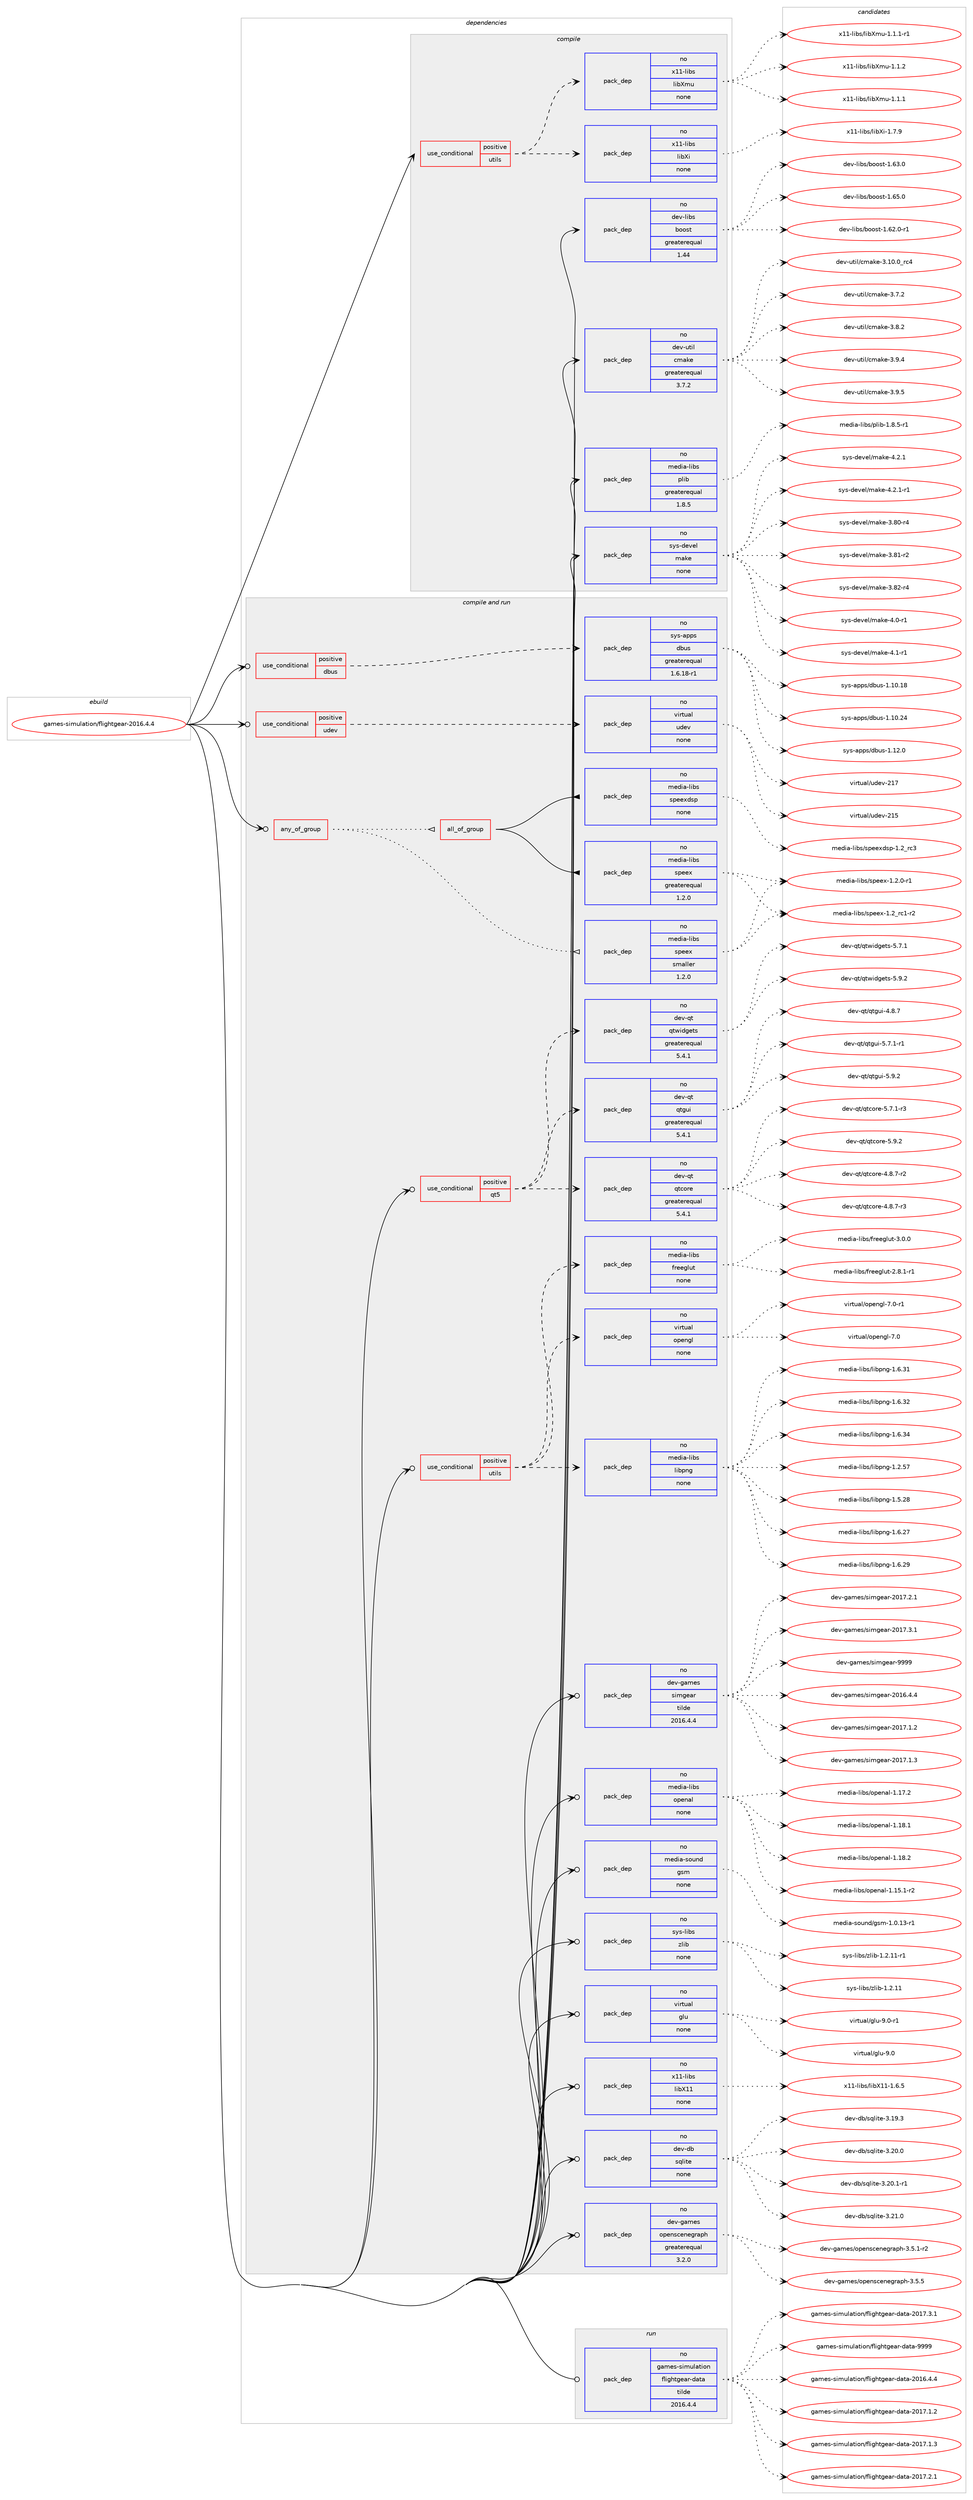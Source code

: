 digraph prolog {

# *************
# Graph options
# *************

newrank=true;
concentrate=true;
compound=true;
graph [rankdir=LR,fontname=Helvetica,fontsize=10,ranksep=1.5];#, ranksep=2.5, nodesep=0.2];
edge  [arrowhead=vee];
node  [fontname=Helvetica,fontsize=10];

# **********
# The ebuild
# **********

subgraph cluster_leftcol {
color=gray;
rank=same;
label=<<i>ebuild</i>>;
id [label="games-simulation/flightgear-2016.4.4", color=red, width=4, href="../games-simulation/flightgear-2016.4.4.svg"];
}

# ****************
# The dependencies
# ****************

subgraph cluster_midcol {
color=gray;
label=<<i>dependencies</i>>;
subgraph cluster_compile {
fillcolor="#eeeeee";
style=filled;
label=<<i>compile</i>>;
subgraph cond81009 {
dependency303236 [label=<<TABLE BORDER="0" CELLBORDER="1" CELLSPACING="0" CELLPADDING="4"><TR><TD ROWSPAN="3" CELLPADDING="10">use_conditional</TD></TR><TR><TD>positive</TD></TR><TR><TD>utils</TD></TR></TABLE>>, shape=none, color=red];
subgraph pack217477 {
dependency303237 [label=<<TABLE BORDER="0" CELLBORDER="1" CELLSPACING="0" CELLPADDING="4" WIDTH="220"><TR><TD ROWSPAN="6" CELLPADDING="30">pack_dep</TD></TR><TR><TD WIDTH="110">no</TD></TR><TR><TD>x11-libs</TD></TR><TR><TD>libXi</TD></TR><TR><TD>none</TD></TR><TR><TD></TD></TR></TABLE>>, shape=none, color=blue];
}
dependency303236:e -> dependency303237:w [weight=20,style="dashed",arrowhead="vee"];
subgraph pack217478 {
dependency303238 [label=<<TABLE BORDER="0" CELLBORDER="1" CELLSPACING="0" CELLPADDING="4" WIDTH="220"><TR><TD ROWSPAN="6" CELLPADDING="30">pack_dep</TD></TR><TR><TD WIDTH="110">no</TD></TR><TR><TD>x11-libs</TD></TR><TR><TD>libXmu</TD></TR><TR><TD>none</TD></TR><TR><TD></TD></TR></TABLE>>, shape=none, color=blue];
}
dependency303236:e -> dependency303238:w [weight=20,style="dashed",arrowhead="vee"];
}
id:e -> dependency303236:w [weight=20,style="solid",arrowhead="vee"];
subgraph pack217479 {
dependency303239 [label=<<TABLE BORDER="0" CELLBORDER="1" CELLSPACING="0" CELLPADDING="4" WIDTH="220"><TR><TD ROWSPAN="6" CELLPADDING="30">pack_dep</TD></TR><TR><TD WIDTH="110">no</TD></TR><TR><TD>dev-libs</TD></TR><TR><TD>boost</TD></TR><TR><TD>greaterequal</TD></TR><TR><TD>1.44</TD></TR></TABLE>>, shape=none, color=blue];
}
id:e -> dependency303239:w [weight=20,style="solid",arrowhead="vee"];
subgraph pack217480 {
dependency303240 [label=<<TABLE BORDER="0" CELLBORDER="1" CELLSPACING="0" CELLPADDING="4" WIDTH="220"><TR><TD ROWSPAN="6" CELLPADDING="30">pack_dep</TD></TR><TR><TD WIDTH="110">no</TD></TR><TR><TD>dev-util</TD></TR><TR><TD>cmake</TD></TR><TR><TD>greaterequal</TD></TR><TR><TD>3.7.2</TD></TR></TABLE>>, shape=none, color=blue];
}
id:e -> dependency303240:w [weight=20,style="solid",arrowhead="vee"];
subgraph pack217481 {
dependency303241 [label=<<TABLE BORDER="0" CELLBORDER="1" CELLSPACING="0" CELLPADDING="4" WIDTH="220"><TR><TD ROWSPAN="6" CELLPADDING="30">pack_dep</TD></TR><TR><TD WIDTH="110">no</TD></TR><TR><TD>media-libs</TD></TR><TR><TD>plib</TD></TR><TR><TD>greaterequal</TD></TR><TR><TD>1.8.5</TD></TR></TABLE>>, shape=none, color=blue];
}
id:e -> dependency303241:w [weight=20,style="solid",arrowhead="vee"];
subgraph pack217482 {
dependency303242 [label=<<TABLE BORDER="0" CELLBORDER="1" CELLSPACING="0" CELLPADDING="4" WIDTH="220"><TR><TD ROWSPAN="6" CELLPADDING="30">pack_dep</TD></TR><TR><TD WIDTH="110">no</TD></TR><TR><TD>sys-devel</TD></TR><TR><TD>make</TD></TR><TR><TD>none</TD></TR><TR><TD></TD></TR></TABLE>>, shape=none, color=blue];
}
id:e -> dependency303242:w [weight=20,style="solid",arrowhead="vee"];
}
subgraph cluster_compileandrun {
fillcolor="#eeeeee";
style=filled;
label=<<i>compile and run</i>>;
subgraph any4696 {
dependency303243 [label=<<TABLE BORDER="0" CELLBORDER="1" CELLSPACING="0" CELLPADDING="4"><TR><TD CELLPADDING="10">any_of_group</TD></TR></TABLE>>, shape=none, color=red];subgraph all57 {
dependency303244 [label=<<TABLE BORDER="0" CELLBORDER="1" CELLSPACING="0" CELLPADDING="4"><TR><TD CELLPADDING="10">all_of_group</TD></TR></TABLE>>, shape=none, color=red];subgraph pack217483 {
dependency303245 [label=<<TABLE BORDER="0" CELLBORDER="1" CELLSPACING="0" CELLPADDING="4" WIDTH="220"><TR><TD ROWSPAN="6" CELLPADDING="30">pack_dep</TD></TR><TR><TD WIDTH="110">no</TD></TR><TR><TD>media-libs</TD></TR><TR><TD>speex</TD></TR><TR><TD>greaterequal</TD></TR><TR><TD>1.2.0</TD></TR></TABLE>>, shape=none, color=blue];
}
dependency303244:e -> dependency303245:w [weight=20,style="solid",arrowhead="inv"];
subgraph pack217484 {
dependency303246 [label=<<TABLE BORDER="0" CELLBORDER="1" CELLSPACING="0" CELLPADDING="4" WIDTH="220"><TR><TD ROWSPAN="6" CELLPADDING="30">pack_dep</TD></TR><TR><TD WIDTH="110">no</TD></TR><TR><TD>media-libs</TD></TR><TR><TD>speexdsp</TD></TR><TR><TD>none</TD></TR><TR><TD></TD></TR></TABLE>>, shape=none, color=blue];
}
dependency303244:e -> dependency303246:w [weight=20,style="solid",arrowhead="inv"];
}
dependency303243:e -> dependency303244:w [weight=20,style="dotted",arrowhead="oinv"];
subgraph pack217485 {
dependency303247 [label=<<TABLE BORDER="0" CELLBORDER="1" CELLSPACING="0" CELLPADDING="4" WIDTH="220"><TR><TD ROWSPAN="6" CELLPADDING="30">pack_dep</TD></TR><TR><TD WIDTH="110">no</TD></TR><TR><TD>media-libs</TD></TR><TR><TD>speex</TD></TR><TR><TD>smaller</TD></TR><TR><TD>1.2.0</TD></TR></TABLE>>, shape=none, color=blue];
}
dependency303243:e -> dependency303247:w [weight=20,style="dotted",arrowhead="oinv"];
}
id:e -> dependency303243:w [weight=20,style="solid",arrowhead="odotvee"];
subgraph cond81010 {
dependency303248 [label=<<TABLE BORDER="0" CELLBORDER="1" CELLSPACING="0" CELLPADDING="4"><TR><TD ROWSPAN="3" CELLPADDING="10">use_conditional</TD></TR><TR><TD>positive</TD></TR><TR><TD>dbus</TD></TR></TABLE>>, shape=none, color=red];
subgraph pack217486 {
dependency303249 [label=<<TABLE BORDER="0" CELLBORDER="1" CELLSPACING="0" CELLPADDING="4" WIDTH="220"><TR><TD ROWSPAN="6" CELLPADDING="30">pack_dep</TD></TR><TR><TD WIDTH="110">no</TD></TR><TR><TD>sys-apps</TD></TR><TR><TD>dbus</TD></TR><TR><TD>greaterequal</TD></TR><TR><TD>1.6.18-r1</TD></TR></TABLE>>, shape=none, color=blue];
}
dependency303248:e -> dependency303249:w [weight=20,style="dashed",arrowhead="vee"];
}
id:e -> dependency303248:w [weight=20,style="solid",arrowhead="odotvee"];
subgraph cond81011 {
dependency303250 [label=<<TABLE BORDER="0" CELLBORDER="1" CELLSPACING="0" CELLPADDING="4"><TR><TD ROWSPAN="3" CELLPADDING="10">use_conditional</TD></TR><TR><TD>positive</TD></TR><TR><TD>qt5</TD></TR></TABLE>>, shape=none, color=red];
subgraph pack217487 {
dependency303251 [label=<<TABLE BORDER="0" CELLBORDER="1" CELLSPACING="0" CELLPADDING="4" WIDTH="220"><TR><TD ROWSPAN="6" CELLPADDING="30">pack_dep</TD></TR><TR><TD WIDTH="110">no</TD></TR><TR><TD>dev-qt</TD></TR><TR><TD>qtcore</TD></TR><TR><TD>greaterequal</TD></TR><TR><TD>5.4.1</TD></TR></TABLE>>, shape=none, color=blue];
}
dependency303250:e -> dependency303251:w [weight=20,style="dashed",arrowhead="vee"];
subgraph pack217488 {
dependency303252 [label=<<TABLE BORDER="0" CELLBORDER="1" CELLSPACING="0" CELLPADDING="4" WIDTH="220"><TR><TD ROWSPAN="6" CELLPADDING="30">pack_dep</TD></TR><TR><TD WIDTH="110">no</TD></TR><TR><TD>dev-qt</TD></TR><TR><TD>qtgui</TD></TR><TR><TD>greaterequal</TD></TR><TR><TD>5.4.1</TD></TR></TABLE>>, shape=none, color=blue];
}
dependency303250:e -> dependency303252:w [weight=20,style="dashed",arrowhead="vee"];
subgraph pack217489 {
dependency303253 [label=<<TABLE BORDER="0" CELLBORDER="1" CELLSPACING="0" CELLPADDING="4" WIDTH="220"><TR><TD ROWSPAN="6" CELLPADDING="30">pack_dep</TD></TR><TR><TD WIDTH="110">no</TD></TR><TR><TD>dev-qt</TD></TR><TR><TD>qtwidgets</TD></TR><TR><TD>greaterequal</TD></TR><TR><TD>5.4.1</TD></TR></TABLE>>, shape=none, color=blue];
}
dependency303250:e -> dependency303253:w [weight=20,style="dashed",arrowhead="vee"];
}
id:e -> dependency303250:w [weight=20,style="solid",arrowhead="odotvee"];
subgraph cond81012 {
dependency303254 [label=<<TABLE BORDER="0" CELLBORDER="1" CELLSPACING="0" CELLPADDING="4"><TR><TD ROWSPAN="3" CELLPADDING="10">use_conditional</TD></TR><TR><TD>positive</TD></TR><TR><TD>udev</TD></TR></TABLE>>, shape=none, color=red];
subgraph pack217490 {
dependency303255 [label=<<TABLE BORDER="0" CELLBORDER="1" CELLSPACING="0" CELLPADDING="4" WIDTH="220"><TR><TD ROWSPAN="6" CELLPADDING="30">pack_dep</TD></TR><TR><TD WIDTH="110">no</TD></TR><TR><TD>virtual</TD></TR><TR><TD>udev</TD></TR><TR><TD>none</TD></TR><TR><TD></TD></TR></TABLE>>, shape=none, color=blue];
}
dependency303254:e -> dependency303255:w [weight=20,style="dashed",arrowhead="vee"];
}
id:e -> dependency303254:w [weight=20,style="solid",arrowhead="odotvee"];
subgraph cond81013 {
dependency303256 [label=<<TABLE BORDER="0" CELLBORDER="1" CELLSPACING="0" CELLPADDING="4"><TR><TD ROWSPAN="3" CELLPADDING="10">use_conditional</TD></TR><TR><TD>positive</TD></TR><TR><TD>utils</TD></TR></TABLE>>, shape=none, color=red];
subgraph pack217491 {
dependency303257 [label=<<TABLE BORDER="0" CELLBORDER="1" CELLSPACING="0" CELLPADDING="4" WIDTH="220"><TR><TD ROWSPAN="6" CELLPADDING="30">pack_dep</TD></TR><TR><TD WIDTH="110">no</TD></TR><TR><TD>media-libs</TD></TR><TR><TD>freeglut</TD></TR><TR><TD>none</TD></TR><TR><TD></TD></TR></TABLE>>, shape=none, color=blue];
}
dependency303256:e -> dependency303257:w [weight=20,style="dashed",arrowhead="vee"];
subgraph pack217492 {
dependency303258 [label=<<TABLE BORDER="0" CELLBORDER="1" CELLSPACING="0" CELLPADDING="4" WIDTH="220"><TR><TD ROWSPAN="6" CELLPADDING="30">pack_dep</TD></TR><TR><TD WIDTH="110">no</TD></TR><TR><TD>media-libs</TD></TR><TR><TD>libpng</TD></TR><TR><TD>none</TD></TR><TR><TD></TD></TR></TABLE>>, shape=none, color=blue];
}
dependency303256:e -> dependency303258:w [weight=20,style="dashed",arrowhead="vee"];
subgraph pack217493 {
dependency303259 [label=<<TABLE BORDER="0" CELLBORDER="1" CELLSPACING="0" CELLPADDING="4" WIDTH="220"><TR><TD ROWSPAN="6" CELLPADDING="30">pack_dep</TD></TR><TR><TD WIDTH="110">no</TD></TR><TR><TD>virtual</TD></TR><TR><TD>opengl</TD></TR><TR><TD>none</TD></TR><TR><TD></TD></TR></TABLE>>, shape=none, color=blue];
}
dependency303256:e -> dependency303259:w [weight=20,style="dashed",arrowhead="vee"];
}
id:e -> dependency303256:w [weight=20,style="solid",arrowhead="odotvee"];
subgraph pack217494 {
dependency303260 [label=<<TABLE BORDER="0" CELLBORDER="1" CELLSPACING="0" CELLPADDING="4" WIDTH="220"><TR><TD ROWSPAN="6" CELLPADDING="30">pack_dep</TD></TR><TR><TD WIDTH="110">no</TD></TR><TR><TD>dev-db</TD></TR><TR><TD>sqlite</TD></TR><TR><TD>none</TD></TR><TR><TD></TD></TR></TABLE>>, shape=none, color=blue];
}
id:e -> dependency303260:w [weight=20,style="solid",arrowhead="odotvee"];
subgraph pack217495 {
dependency303261 [label=<<TABLE BORDER="0" CELLBORDER="1" CELLSPACING="0" CELLPADDING="4" WIDTH="220"><TR><TD ROWSPAN="6" CELLPADDING="30">pack_dep</TD></TR><TR><TD WIDTH="110">no</TD></TR><TR><TD>dev-games</TD></TR><TR><TD>openscenegraph</TD></TR><TR><TD>greaterequal</TD></TR><TR><TD>3.2.0</TD></TR></TABLE>>, shape=none, color=blue];
}
id:e -> dependency303261:w [weight=20,style="solid",arrowhead="odotvee"];
subgraph pack217496 {
dependency303262 [label=<<TABLE BORDER="0" CELLBORDER="1" CELLSPACING="0" CELLPADDING="4" WIDTH="220"><TR><TD ROWSPAN="6" CELLPADDING="30">pack_dep</TD></TR><TR><TD WIDTH="110">no</TD></TR><TR><TD>dev-games</TD></TR><TR><TD>simgear</TD></TR><TR><TD>tilde</TD></TR><TR><TD>2016.4.4</TD></TR></TABLE>>, shape=none, color=blue];
}
id:e -> dependency303262:w [weight=20,style="solid",arrowhead="odotvee"];
subgraph pack217497 {
dependency303263 [label=<<TABLE BORDER="0" CELLBORDER="1" CELLSPACING="0" CELLPADDING="4" WIDTH="220"><TR><TD ROWSPAN="6" CELLPADDING="30">pack_dep</TD></TR><TR><TD WIDTH="110">no</TD></TR><TR><TD>media-libs</TD></TR><TR><TD>openal</TD></TR><TR><TD>none</TD></TR><TR><TD></TD></TR></TABLE>>, shape=none, color=blue];
}
id:e -> dependency303263:w [weight=20,style="solid",arrowhead="odotvee"];
subgraph pack217498 {
dependency303264 [label=<<TABLE BORDER="0" CELLBORDER="1" CELLSPACING="0" CELLPADDING="4" WIDTH="220"><TR><TD ROWSPAN="6" CELLPADDING="30">pack_dep</TD></TR><TR><TD WIDTH="110">no</TD></TR><TR><TD>media-sound</TD></TR><TR><TD>gsm</TD></TR><TR><TD>none</TD></TR><TR><TD></TD></TR></TABLE>>, shape=none, color=blue];
}
id:e -> dependency303264:w [weight=20,style="solid",arrowhead="odotvee"];
subgraph pack217499 {
dependency303265 [label=<<TABLE BORDER="0" CELLBORDER="1" CELLSPACING="0" CELLPADDING="4" WIDTH="220"><TR><TD ROWSPAN="6" CELLPADDING="30">pack_dep</TD></TR><TR><TD WIDTH="110">no</TD></TR><TR><TD>sys-libs</TD></TR><TR><TD>zlib</TD></TR><TR><TD>none</TD></TR><TR><TD></TD></TR></TABLE>>, shape=none, color=blue];
}
id:e -> dependency303265:w [weight=20,style="solid",arrowhead="odotvee"];
subgraph pack217500 {
dependency303266 [label=<<TABLE BORDER="0" CELLBORDER="1" CELLSPACING="0" CELLPADDING="4" WIDTH="220"><TR><TD ROWSPAN="6" CELLPADDING="30">pack_dep</TD></TR><TR><TD WIDTH="110">no</TD></TR><TR><TD>virtual</TD></TR><TR><TD>glu</TD></TR><TR><TD>none</TD></TR><TR><TD></TD></TR></TABLE>>, shape=none, color=blue];
}
id:e -> dependency303266:w [weight=20,style="solid",arrowhead="odotvee"];
subgraph pack217501 {
dependency303267 [label=<<TABLE BORDER="0" CELLBORDER="1" CELLSPACING="0" CELLPADDING="4" WIDTH="220"><TR><TD ROWSPAN="6" CELLPADDING="30">pack_dep</TD></TR><TR><TD WIDTH="110">no</TD></TR><TR><TD>x11-libs</TD></TR><TR><TD>libX11</TD></TR><TR><TD>none</TD></TR><TR><TD></TD></TR></TABLE>>, shape=none, color=blue];
}
id:e -> dependency303267:w [weight=20,style="solid",arrowhead="odotvee"];
}
subgraph cluster_run {
fillcolor="#eeeeee";
style=filled;
label=<<i>run</i>>;
subgraph pack217502 {
dependency303268 [label=<<TABLE BORDER="0" CELLBORDER="1" CELLSPACING="0" CELLPADDING="4" WIDTH="220"><TR><TD ROWSPAN="6" CELLPADDING="30">pack_dep</TD></TR><TR><TD WIDTH="110">no</TD></TR><TR><TD>games-simulation</TD></TR><TR><TD>flightgear-data</TD></TR><TR><TD>tilde</TD></TR><TR><TD>2016.4.4</TD></TR></TABLE>>, shape=none, color=blue];
}
id:e -> dependency303268:w [weight=20,style="solid",arrowhead="odot"];
}
}

# **************
# The candidates
# **************

subgraph cluster_choices {
rank=same;
color=gray;
label=<<i>candidates</i>>;

subgraph choice217477 {
color=black;
nodesep=1;
choice12049494510810598115471081059888105454946554657 [label="x11-libs/libXi-1.7.9", color=red, width=4,href="../x11-libs/libXi-1.7.9.svg"];
dependency303237:e -> choice12049494510810598115471081059888105454946554657:w [style=dotted,weight="100"];
}
subgraph choice217478 {
color=black;
nodesep=1;
choice12049494510810598115471081059888109117454946494649 [label="x11-libs/libXmu-1.1.1", color=red, width=4,href="../x11-libs/libXmu-1.1.1.svg"];
choice120494945108105981154710810598881091174549464946494511449 [label="x11-libs/libXmu-1.1.1-r1", color=red, width=4,href="../x11-libs/libXmu-1.1.1-r1.svg"];
choice12049494510810598115471081059888109117454946494650 [label="x11-libs/libXmu-1.1.2", color=red, width=4,href="../x11-libs/libXmu-1.1.2.svg"];
dependency303238:e -> choice12049494510810598115471081059888109117454946494649:w [style=dotted,weight="100"];
dependency303238:e -> choice120494945108105981154710810598881091174549464946494511449:w [style=dotted,weight="100"];
dependency303238:e -> choice12049494510810598115471081059888109117454946494650:w [style=dotted,weight="100"];
}
subgraph choice217479 {
color=black;
nodesep=1;
choice10010111845108105981154798111111115116454946545046484511449 [label="dev-libs/boost-1.62.0-r1", color=red, width=4,href="../dev-libs/boost-1.62.0-r1.svg"];
choice1001011184510810598115479811111111511645494654514648 [label="dev-libs/boost-1.63.0", color=red, width=4,href="../dev-libs/boost-1.63.0.svg"];
choice1001011184510810598115479811111111511645494654534648 [label="dev-libs/boost-1.65.0", color=red, width=4,href="../dev-libs/boost-1.65.0.svg"];
dependency303239:e -> choice10010111845108105981154798111111115116454946545046484511449:w [style=dotted,weight="100"];
dependency303239:e -> choice1001011184510810598115479811111111511645494654514648:w [style=dotted,weight="100"];
dependency303239:e -> choice1001011184510810598115479811111111511645494654534648:w [style=dotted,weight="100"];
}
subgraph choice217480 {
color=black;
nodesep=1;
choice1001011184511711610510847991099710710145514649484648951149952 [label="dev-util/cmake-3.10.0_rc4", color=red, width=4,href="../dev-util/cmake-3.10.0_rc4.svg"];
choice10010111845117116105108479910997107101455146554650 [label="dev-util/cmake-3.7.2", color=red, width=4,href="../dev-util/cmake-3.7.2.svg"];
choice10010111845117116105108479910997107101455146564650 [label="dev-util/cmake-3.8.2", color=red, width=4,href="../dev-util/cmake-3.8.2.svg"];
choice10010111845117116105108479910997107101455146574652 [label="dev-util/cmake-3.9.4", color=red, width=4,href="../dev-util/cmake-3.9.4.svg"];
choice10010111845117116105108479910997107101455146574653 [label="dev-util/cmake-3.9.5", color=red, width=4,href="../dev-util/cmake-3.9.5.svg"];
dependency303240:e -> choice1001011184511711610510847991099710710145514649484648951149952:w [style=dotted,weight="100"];
dependency303240:e -> choice10010111845117116105108479910997107101455146554650:w [style=dotted,weight="100"];
dependency303240:e -> choice10010111845117116105108479910997107101455146564650:w [style=dotted,weight="100"];
dependency303240:e -> choice10010111845117116105108479910997107101455146574652:w [style=dotted,weight="100"];
dependency303240:e -> choice10010111845117116105108479910997107101455146574653:w [style=dotted,weight="100"];
}
subgraph choice217481 {
color=black;
nodesep=1;
choice10910110010597451081059811547112108105984549465646534511449 [label="media-libs/plib-1.8.5-r1", color=red, width=4,href="../media-libs/plib-1.8.5-r1.svg"];
dependency303241:e -> choice10910110010597451081059811547112108105984549465646534511449:w [style=dotted,weight="100"];
}
subgraph choice217482 {
color=black;
nodesep=1;
choice11512111545100101118101108471099710710145514656484511452 [label="sys-devel/make-3.80-r4", color=red, width=4,href="../sys-devel/make-3.80-r4.svg"];
choice11512111545100101118101108471099710710145514656494511450 [label="sys-devel/make-3.81-r2", color=red, width=4,href="../sys-devel/make-3.81-r2.svg"];
choice11512111545100101118101108471099710710145514656504511452 [label="sys-devel/make-3.82-r4", color=red, width=4,href="../sys-devel/make-3.82-r4.svg"];
choice115121115451001011181011084710997107101455246484511449 [label="sys-devel/make-4.0-r1", color=red, width=4,href="../sys-devel/make-4.0-r1.svg"];
choice115121115451001011181011084710997107101455246494511449 [label="sys-devel/make-4.1-r1", color=red, width=4,href="../sys-devel/make-4.1-r1.svg"];
choice115121115451001011181011084710997107101455246504649 [label="sys-devel/make-4.2.1", color=red, width=4,href="../sys-devel/make-4.2.1.svg"];
choice1151211154510010111810110847109971071014552465046494511449 [label="sys-devel/make-4.2.1-r1", color=red, width=4,href="../sys-devel/make-4.2.1-r1.svg"];
dependency303242:e -> choice11512111545100101118101108471099710710145514656484511452:w [style=dotted,weight="100"];
dependency303242:e -> choice11512111545100101118101108471099710710145514656494511450:w [style=dotted,weight="100"];
dependency303242:e -> choice11512111545100101118101108471099710710145514656504511452:w [style=dotted,weight="100"];
dependency303242:e -> choice115121115451001011181011084710997107101455246484511449:w [style=dotted,weight="100"];
dependency303242:e -> choice115121115451001011181011084710997107101455246494511449:w [style=dotted,weight="100"];
dependency303242:e -> choice115121115451001011181011084710997107101455246504649:w [style=dotted,weight="100"];
dependency303242:e -> choice1151211154510010111810110847109971071014552465046494511449:w [style=dotted,weight="100"];
}
subgraph choice217483 {
color=black;
nodesep=1;
choice109101100105974510810598115471151121011011204549465046484511449 [label="media-libs/speex-1.2.0-r1", color=red, width=4,href="../media-libs/speex-1.2.0-r1.svg"];
choice10910110010597451081059811547115112101101120454946509511499494511450 [label="media-libs/speex-1.2_rc1-r2", color=red, width=4,href="../media-libs/speex-1.2_rc1-r2.svg"];
dependency303245:e -> choice109101100105974510810598115471151121011011204549465046484511449:w [style=dotted,weight="100"];
dependency303245:e -> choice10910110010597451081059811547115112101101120454946509511499494511450:w [style=dotted,weight="100"];
}
subgraph choice217484 {
color=black;
nodesep=1;
choice1091011001059745108105981154711511210110112010011511245494650951149951 [label="media-libs/speexdsp-1.2_rc3", color=red, width=4,href="../media-libs/speexdsp-1.2_rc3.svg"];
dependency303246:e -> choice1091011001059745108105981154711511210110112010011511245494650951149951:w [style=dotted,weight="100"];
}
subgraph choice217485 {
color=black;
nodesep=1;
choice109101100105974510810598115471151121011011204549465046484511449 [label="media-libs/speex-1.2.0-r1", color=red, width=4,href="../media-libs/speex-1.2.0-r1.svg"];
choice10910110010597451081059811547115112101101120454946509511499494511450 [label="media-libs/speex-1.2_rc1-r2", color=red, width=4,href="../media-libs/speex-1.2_rc1-r2.svg"];
dependency303247:e -> choice109101100105974510810598115471151121011011204549465046484511449:w [style=dotted,weight="100"];
dependency303247:e -> choice10910110010597451081059811547115112101101120454946509511499494511450:w [style=dotted,weight="100"];
}
subgraph choice217486 {
color=black;
nodesep=1;
choice115121115459711211211547100981171154549464948464956 [label="sys-apps/dbus-1.10.18", color=red, width=4,href="../sys-apps/dbus-1.10.18.svg"];
choice115121115459711211211547100981171154549464948465052 [label="sys-apps/dbus-1.10.24", color=red, width=4,href="../sys-apps/dbus-1.10.24.svg"];
choice1151211154597112112115471009811711545494649504648 [label="sys-apps/dbus-1.12.0", color=red, width=4,href="../sys-apps/dbus-1.12.0.svg"];
dependency303249:e -> choice115121115459711211211547100981171154549464948464956:w [style=dotted,weight="100"];
dependency303249:e -> choice115121115459711211211547100981171154549464948465052:w [style=dotted,weight="100"];
dependency303249:e -> choice1151211154597112112115471009811711545494649504648:w [style=dotted,weight="100"];
}
subgraph choice217487 {
color=black;
nodesep=1;
choice1001011184511311647113116991111141014552465646554511450 [label="dev-qt/qtcore-4.8.7-r2", color=red, width=4,href="../dev-qt/qtcore-4.8.7-r2.svg"];
choice1001011184511311647113116991111141014552465646554511451 [label="dev-qt/qtcore-4.8.7-r3", color=red, width=4,href="../dev-qt/qtcore-4.8.7-r3.svg"];
choice1001011184511311647113116991111141014553465546494511451 [label="dev-qt/qtcore-5.7.1-r3", color=red, width=4,href="../dev-qt/qtcore-5.7.1-r3.svg"];
choice100101118451131164711311699111114101455346574650 [label="dev-qt/qtcore-5.9.2", color=red, width=4,href="../dev-qt/qtcore-5.9.2.svg"];
dependency303251:e -> choice1001011184511311647113116991111141014552465646554511450:w [style=dotted,weight="100"];
dependency303251:e -> choice1001011184511311647113116991111141014552465646554511451:w [style=dotted,weight="100"];
dependency303251:e -> choice1001011184511311647113116991111141014553465546494511451:w [style=dotted,weight="100"];
dependency303251:e -> choice100101118451131164711311699111114101455346574650:w [style=dotted,weight="100"];
}
subgraph choice217488 {
color=black;
nodesep=1;
choice1001011184511311647113116103117105455246564655 [label="dev-qt/qtgui-4.8.7", color=red, width=4,href="../dev-qt/qtgui-4.8.7.svg"];
choice10010111845113116471131161031171054553465546494511449 [label="dev-qt/qtgui-5.7.1-r1", color=red, width=4,href="../dev-qt/qtgui-5.7.1-r1.svg"];
choice1001011184511311647113116103117105455346574650 [label="dev-qt/qtgui-5.9.2", color=red, width=4,href="../dev-qt/qtgui-5.9.2.svg"];
dependency303252:e -> choice1001011184511311647113116103117105455246564655:w [style=dotted,weight="100"];
dependency303252:e -> choice10010111845113116471131161031171054553465546494511449:w [style=dotted,weight="100"];
dependency303252:e -> choice1001011184511311647113116103117105455346574650:w [style=dotted,weight="100"];
}
subgraph choice217489 {
color=black;
nodesep=1;
choice1001011184511311647113116119105100103101116115455346554649 [label="dev-qt/qtwidgets-5.7.1", color=red, width=4,href="../dev-qt/qtwidgets-5.7.1.svg"];
choice1001011184511311647113116119105100103101116115455346574650 [label="dev-qt/qtwidgets-5.9.2", color=red, width=4,href="../dev-qt/qtwidgets-5.9.2.svg"];
dependency303253:e -> choice1001011184511311647113116119105100103101116115455346554649:w [style=dotted,weight="100"];
dependency303253:e -> choice1001011184511311647113116119105100103101116115455346574650:w [style=dotted,weight="100"];
}
subgraph choice217490 {
color=black;
nodesep=1;
choice118105114116117971084711710010111845504953 [label="virtual/udev-215", color=red, width=4,href="../virtual/udev-215.svg"];
choice118105114116117971084711710010111845504955 [label="virtual/udev-217", color=red, width=4,href="../virtual/udev-217.svg"];
dependency303255:e -> choice118105114116117971084711710010111845504953:w [style=dotted,weight="100"];
dependency303255:e -> choice118105114116117971084711710010111845504955:w [style=dotted,weight="100"];
}
subgraph choice217491 {
color=black;
nodesep=1;
choice109101100105974510810598115471021141011011031081171164550465646494511449 [label="media-libs/freeglut-2.8.1-r1", color=red, width=4,href="../media-libs/freeglut-2.8.1-r1.svg"];
choice10910110010597451081059811547102114101101103108117116455146484648 [label="media-libs/freeglut-3.0.0", color=red, width=4,href="../media-libs/freeglut-3.0.0.svg"];
dependency303257:e -> choice109101100105974510810598115471021141011011031081171164550465646494511449:w [style=dotted,weight="100"];
dependency303257:e -> choice10910110010597451081059811547102114101101103108117116455146484648:w [style=dotted,weight="100"];
}
subgraph choice217492 {
color=black;
nodesep=1;
choice109101100105974510810598115471081059811211010345494650465355 [label="media-libs/libpng-1.2.57", color=red, width=4,href="../media-libs/libpng-1.2.57.svg"];
choice109101100105974510810598115471081059811211010345494653465056 [label="media-libs/libpng-1.5.28", color=red, width=4,href="../media-libs/libpng-1.5.28.svg"];
choice109101100105974510810598115471081059811211010345494654465055 [label="media-libs/libpng-1.6.27", color=red, width=4,href="../media-libs/libpng-1.6.27.svg"];
choice109101100105974510810598115471081059811211010345494654465057 [label="media-libs/libpng-1.6.29", color=red, width=4,href="../media-libs/libpng-1.6.29.svg"];
choice109101100105974510810598115471081059811211010345494654465149 [label="media-libs/libpng-1.6.31", color=red, width=4,href="../media-libs/libpng-1.6.31.svg"];
choice109101100105974510810598115471081059811211010345494654465150 [label="media-libs/libpng-1.6.32", color=red, width=4,href="../media-libs/libpng-1.6.32.svg"];
choice109101100105974510810598115471081059811211010345494654465152 [label="media-libs/libpng-1.6.34", color=red, width=4,href="../media-libs/libpng-1.6.34.svg"];
dependency303258:e -> choice109101100105974510810598115471081059811211010345494650465355:w [style=dotted,weight="100"];
dependency303258:e -> choice109101100105974510810598115471081059811211010345494653465056:w [style=dotted,weight="100"];
dependency303258:e -> choice109101100105974510810598115471081059811211010345494654465055:w [style=dotted,weight="100"];
dependency303258:e -> choice109101100105974510810598115471081059811211010345494654465057:w [style=dotted,weight="100"];
dependency303258:e -> choice109101100105974510810598115471081059811211010345494654465149:w [style=dotted,weight="100"];
dependency303258:e -> choice109101100105974510810598115471081059811211010345494654465150:w [style=dotted,weight="100"];
dependency303258:e -> choice109101100105974510810598115471081059811211010345494654465152:w [style=dotted,weight="100"];
}
subgraph choice217493 {
color=black;
nodesep=1;
choice118105114116117971084711111210111010310845554648 [label="virtual/opengl-7.0", color=red, width=4,href="../virtual/opengl-7.0.svg"];
choice1181051141161179710847111112101110103108455546484511449 [label="virtual/opengl-7.0-r1", color=red, width=4,href="../virtual/opengl-7.0-r1.svg"];
dependency303259:e -> choice118105114116117971084711111210111010310845554648:w [style=dotted,weight="100"];
dependency303259:e -> choice1181051141161179710847111112101110103108455546484511449:w [style=dotted,weight="100"];
}
subgraph choice217494 {
color=black;
nodesep=1;
choice10010111845100984711511310810511610145514649574651 [label="dev-db/sqlite-3.19.3", color=red, width=4,href="../dev-db/sqlite-3.19.3.svg"];
choice10010111845100984711511310810511610145514650484648 [label="dev-db/sqlite-3.20.0", color=red, width=4,href="../dev-db/sqlite-3.20.0.svg"];
choice100101118451009847115113108105116101455146504846494511449 [label="dev-db/sqlite-3.20.1-r1", color=red, width=4,href="../dev-db/sqlite-3.20.1-r1.svg"];
choice10010111845100984711511310810511610145514650494648 [label="dev-db/sqlite-3.21.0", color=red, width=4,href="../dev-db/sqlite-3.21.0.svg"];
dependency303260:e -> choice10010111845100984711511310810511610145514649574651:w [style=dotted,weight="100"];
dependency303260:e -> choice10010111845100984711511310810511610145514650484648:w [style=dotted,weight="100"];
dependency303260:e -> choice100101118451009847115113108105116101455146504846494511449:w [style=dotted,weight="100"];
dependency303260:e -> choice10010111845100984711511310810511610145514650494648:w [style=dotted,weight="100"];
}
subgraph choice217495 {
color=black;
nodesep=1;
choice10010111845103971091011154711111210111011599101110101103114971121044551465346494511450 [label="dev-games/openscenegraph-3.5.1-r2", color=red, width=4,href="../dev-games/openscenegraph-3.5.1-r2.svg"];
choice1001011184510397109101115471111121011101159910111010110311497112104455146534653 [label="dev-games/openscenegraph-3.5.5", color=red, width=4,href="../dev-games/openscenegraph-3.5.5.svg"];
dependency303261:e -> choice10010111845103971091011154711111210111011599101110101103114971121044551465346494511450:w [style=dotted,weight="100"];
dependency303261:e -> choice1001011184510397109101115471111121011101159910111010110311497112104455146534653:w [style=dotted,weight="100"];
}
subgraph choice217496 {
color=black;
nodesep=1;
choice10010111845103971091011154711510510910310197114455048495446524652 [label="dev-games/simgear-2016.4.4", color=red, width=4,href="../dev-games/simgear-2016.4.4.svg"];
choice10010111845103971091011154711510510910310197114455048495546494650 [label="dev-games/simgear-2017.1.2", color=red, width=4,href="../dev-games/simgear-2017.1.2.svg"];
choice10010111845103971091011154711510510910310197114455048495546494651 [label="dev-games/simgear-2017.1.3", color=red, width=4,href="../dev-games/simgear-2017.1.3.svg"];
choice10010111845103971091011154711510510910310197114455048495546504649 [label="dev-games/simgear-2017.2.1", color=red, width=4,href="../dev-games/simgear-2017.2.1.svg"];
choice10010111845103971091011154711510510910310197114455048495546514649 [label="dev-games/simgear-2017.3.1", color=red, width=4,href="../dev-games/simgear-2017.3.1.svg"];
choice100101118451039710910111547115105109103101971144557575757 [label="dev-games/simgear-9999", color=red, width=4,href="../dev-games/simgear-9999.svg"];
dependency303262:e -> choice10010111845103971091011154711510510910310197114455048495446524652:w [style=dotted,weight="100"];
dependency303262:e -> choice10010111845103971091011154711510510910310197114455048495546494650:w [style=dotted,weight="100"];
dependency303262:e -> choice10010111845103971091011154711510510910310197114455048495546494651:w [style=dotted,weight="100"];
dependency303262:e -> choice10010111845103971091011154711510510910310197114455048495546504649:w [style=dotted,weight="100"];
dependency303262:e -> choice10010111845103971091011154711510510910310197114455048495546514649:w [style=dotted,weight="100"];
dependency303262:e -> choice100101118451039710910111547115105109103101971144557575757:w [style=dotted,weight="100"];
}
subgraph choice217497 {
color=black;
nodesep=1;
choice1091011001059745108105981154711111210111097108454946495346494511450 [label="media-libs/openal-1.15.1-r2", color=red, width=4,href="../media-libs/openal-1.15.1-r2.svg"];
choice109101100105974510810598115471111121011109710845494649554650 [label="media-libs/openal-1.17.2", color=red, width=4,href="../media-libs/openal-1.17.2.svg"];
choice109101100105974510810598115471111121011109710845494649564649 [label="media-libs/openal-1.18.1", color=red, width=4,href="../media-libs/openal-1.18.1.svg"];
choice109101100105974510810598115471111121011109710845494649564650 [label="media-libs/openal-1.18.2", color=red, width=4,href="../media-libs/openal-1.18.2.svg"];
dependency303263:e -> choice1091011001059745108105981154711111210111097108454946495346494511450:w [style=dotted,weight="100"];
dependency303263:e -> choice109101100105974510810598115471111121011109710845494649554650:w [style=dotted,weight="100"];
dependency303263:e -> choice109101100105974510810598115471111121011109710845494649564649:w [style=dotted,weight="100"];
dependency303263:e -> choice109101100105974510810598115471111121011109710845494649564650:w [style=dotted,weight="100"];
}
subgraph choice217498 {
color=black;
nodesep=1;
choice109101100105974511511111711010047103115109454946484649514511449 [label="media-sound/gsm-1.0.13-r1", color=red, width=4,href="../media-sound/gsm-1.0.13-r1.svg"];
dependency303264:e -> choice109101100105974511511111711010047103115109454946484649514511449:w [style=dotted,weight="100"];
}
subgraph choice217499 {
color=black;
nodesep=1;
choice1151211154510810598115471221081059845494650464949 [label="sys-libs/zlib-1.2.11", color=red, width=4,href="../sys-libs/zlib-1.2.11.svg"];
choice11512111545108105981154712210810598454946504649494511449 [label="sys-libs/zlib-1.2.11-r1", color=red, width=4,href="../sys-libs/zlib-1.2.11-r1.svg"];
dependency303265:e -> choice1151211154510810598115471221081059845494650464949:w [style=dotted,weight="100"];
dependency303265:e -> choice11512111545108105981154712210810598454946504649494511449:w [style=dotted,weight="100"];
}
subgraph choice217500 {
color=black;
nodesep=1;
choice118105114116117971084710310811745574648 [label="virtual/glu-9.0", color=red, width=4,href="../virtual/glu-9.0.svg"];
choice1181051141161179710847103108117455746484511449 [label="virtual/glu-9.0-r1", color=red, width=4,href="../virtual/glu-9.0-r1.svg"];
dependency303266:e -> choice118105114116117971084710310811745574648:w [style=dotted,weight="100"];
dependency303266:e -> choice1181051141161179710847103108117455746484511449:w [style=dotted,weight="100"];
}
subgraph choice217501 {
color=black;
nodesep=1;
choice120494945108105981154710810598884949454946544653 [label="x11-libs/libX11-1.6.5", color=red, width=4,href="../x11-libs/libX11-1.6.5.svg"];
dependency303267:e -> choice120494945108105981154710810598884949454946544653:w [style=dotted,weight="100"];
}
subgraph choice217502 {
color=black;
nodesep=1;
choice1039710910111545115105109117108971161051111104710210810510310411610310197114451009711697455048495446524652 [label="games-simulation/flightgear-data-2016.4.4", color=red, width=4,href="../games-simulation/flightgear-data-2016.4.4.svg"];
choice1039710910111545115105109117108971161051111104710210810510310411610310197114451009711697455048495546494650 [label="games-simulation/flightgear-data-2017.1.2", color=red, width=4,href="../games-simulation/flightgear-data-2017.1.2.svg"];
choice1039710910111545115105109117108971161051111104710210810510310411610310197114451009711697455048495546494651 [label="games-simulation/flightgear-data-2017.1.3", color=red, width=4,href="../games-simulation/flightgear-data-2017.1.3.svg"];
choice1039710910111545115105109117108971161051111104710210810510310411610310197114451009711697455048495546504649 [label="games-simulation/flightgear-data-2017.2.1", color=red, width=4,href="../games-simulation/flightgear-data-2017.2.1.svg"];
choice1039710910111545115105109117108971161051111104710210810510310411610310197114451009711697455048495546514649 [label="games-simulation/flightgear-data-2017.3.1", color=red, width=4,href="../games-simulation/flightgear-data-2017.3.1.svg"];
choice10397109101115451151051091171089711610511111047102108105103104116103101971144510097116974557575757 [label="games-simulation/flightgear-data-9999", color=red, width=4,href="../games-simulation/flightgear-data-9999.svg"];
dependency303268:e -> choice1039710910111545115105109117108971161051111104710210810510310411610310197114451009711697455048495446524652:w [style=dotted,weight="100"];
dependency303268:e -> choice1039710910111545115105109117108971161051111104710210810510310411610310197114451009711697455048495546494650:w [style=dotted,weight="100"];
dependency303268:e -> choice1039710910111545115105109117108971161051111104710210810510310411610310197114451009711697455048495546494651:w [style=dotted,weight="100"];
dependency303268:e -> choice1039710910111545115105109117108971161051111104710210810510310411610310197114451009711697455048495546504649:w [style=dotted,weight="100"];
dependency303268:e -> choice1039710910111545115105109117108971161051111104710210810510310411610310197114451009711697455048495546514649:w [style=dotted,weight="100"];
dependency303268:e -> choice10397109101115451151051091171089711610511111047102108105103104116103101971144510097116974557575757:w [style=dotted,weight="100"];
}
}

}
